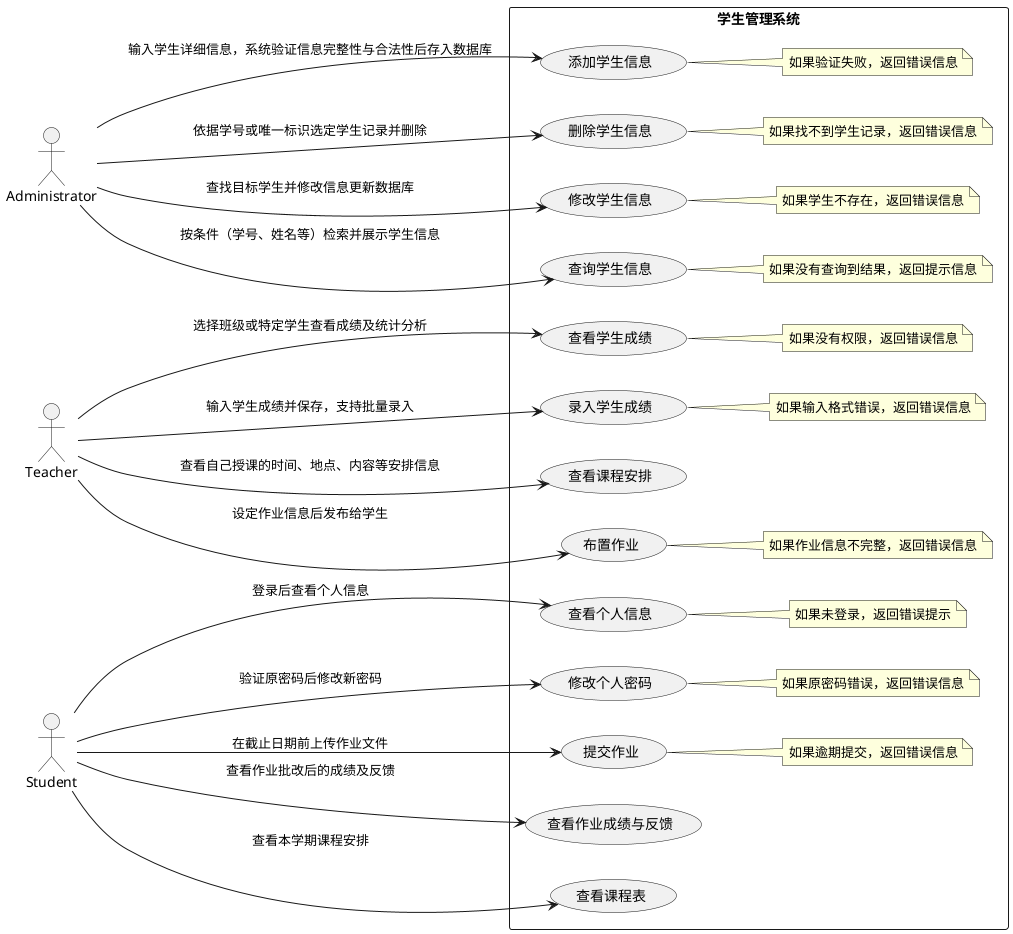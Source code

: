 @startuml 用例图
left to right direction

actor Administrator as A
actor Teacher as T
actor Student as S

rectangle "学生管理系统" {
    '  管理员相关用例
    usecase "添加学生信息" as add_student
        A --> add_student : 输入学生详细信息，系统验证信息完整性与合法性后存入数据库
        note right of add_student : 如果验证失败，返回错误信息

    usecase "删除学生信息" as delete_student
        A --> delete_student : 依据学号或唯一标识选定学生记录并删除
        note right of delete_student : 如果找不到学生记录，返回错误信息

    usecase "修改学生信息" as modify_student
        A --> modify_student : 查找目标学生并修改信息更新数据库
        note right of modify_student : 如果学生不存在，返回错误信息

    usecase "查询学生信息" as query_student
        A --> query_student : 按条件（学号、姓名等）检索并展示学生信息
        note right of query_student : 如果没有查询到结果，返回提示信息

    ' 教师相关用例
    usecase "查看学生成绩" as view_grades
        T --> view_grades : 选择班级或特定学生查看成绩及统计分析
        note right of view_grades : 如果没有权限，返回错误信息

    usecase "录入学生成绩" as input_grades
        T --> input_grades : 输入学生成绩并保存，支持批量录入
        note right of input_grades : 如果输入格式错误，返回错误信息

    usecase "查看课程安排" as view_schedule
        T --> view_schedule : 查看自己授课的时间、地点、内容等安排信息

    usecase "布置作业" as assign_homework
        T --> assign_homework : 设定作业信息后发布给学生
        note right of assign_homework : 如果作业信息不完整，返回错误信息

    '  学生相关用例
    usecase "查看个人信息" as view_personal_info
        S --> view_personal_info : 登录后查看个人信息
        note right of view_personal_info : 如果未登录，返回错误提示

    usecase "修改个人密码" as modify_password
        S --> modify_password : 验证原密码后修改新密码
        note right of modify_password : 如果原密码错误，返回错误信息

    usecase "提交作业" as submit_homework
        S --> submit_homework : 在截止日期前上传作业文件
        note right of submit_homework : 如果逾期提交，返回错误信息

    usecase "查看作业成绩与反馈" as view_homework_grade
        S --> view_homework_grade : 查看作业批改后的成绩及反馈

    usecase "查看课程表" as view_student_schedule
        S --> view_student_schedule : 查看本学期课程安排
}

@enduml

